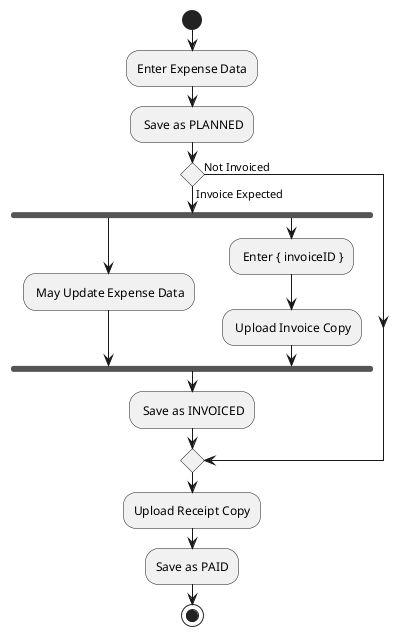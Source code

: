 @startuml
start
:Enter Expense Data;
: Save as PLANNED;

if () then (Not Invoiced)
else (Invoice Expected)
    fork
        : May Update Expense Data;
    fork again
        : Enter { invoiceID };
        : Upload Invoice Copy;
    end fork
    : Save as INVOICED;
endif
:Upload Receipt Copy;
:Save as PAID;

stop
@enduml